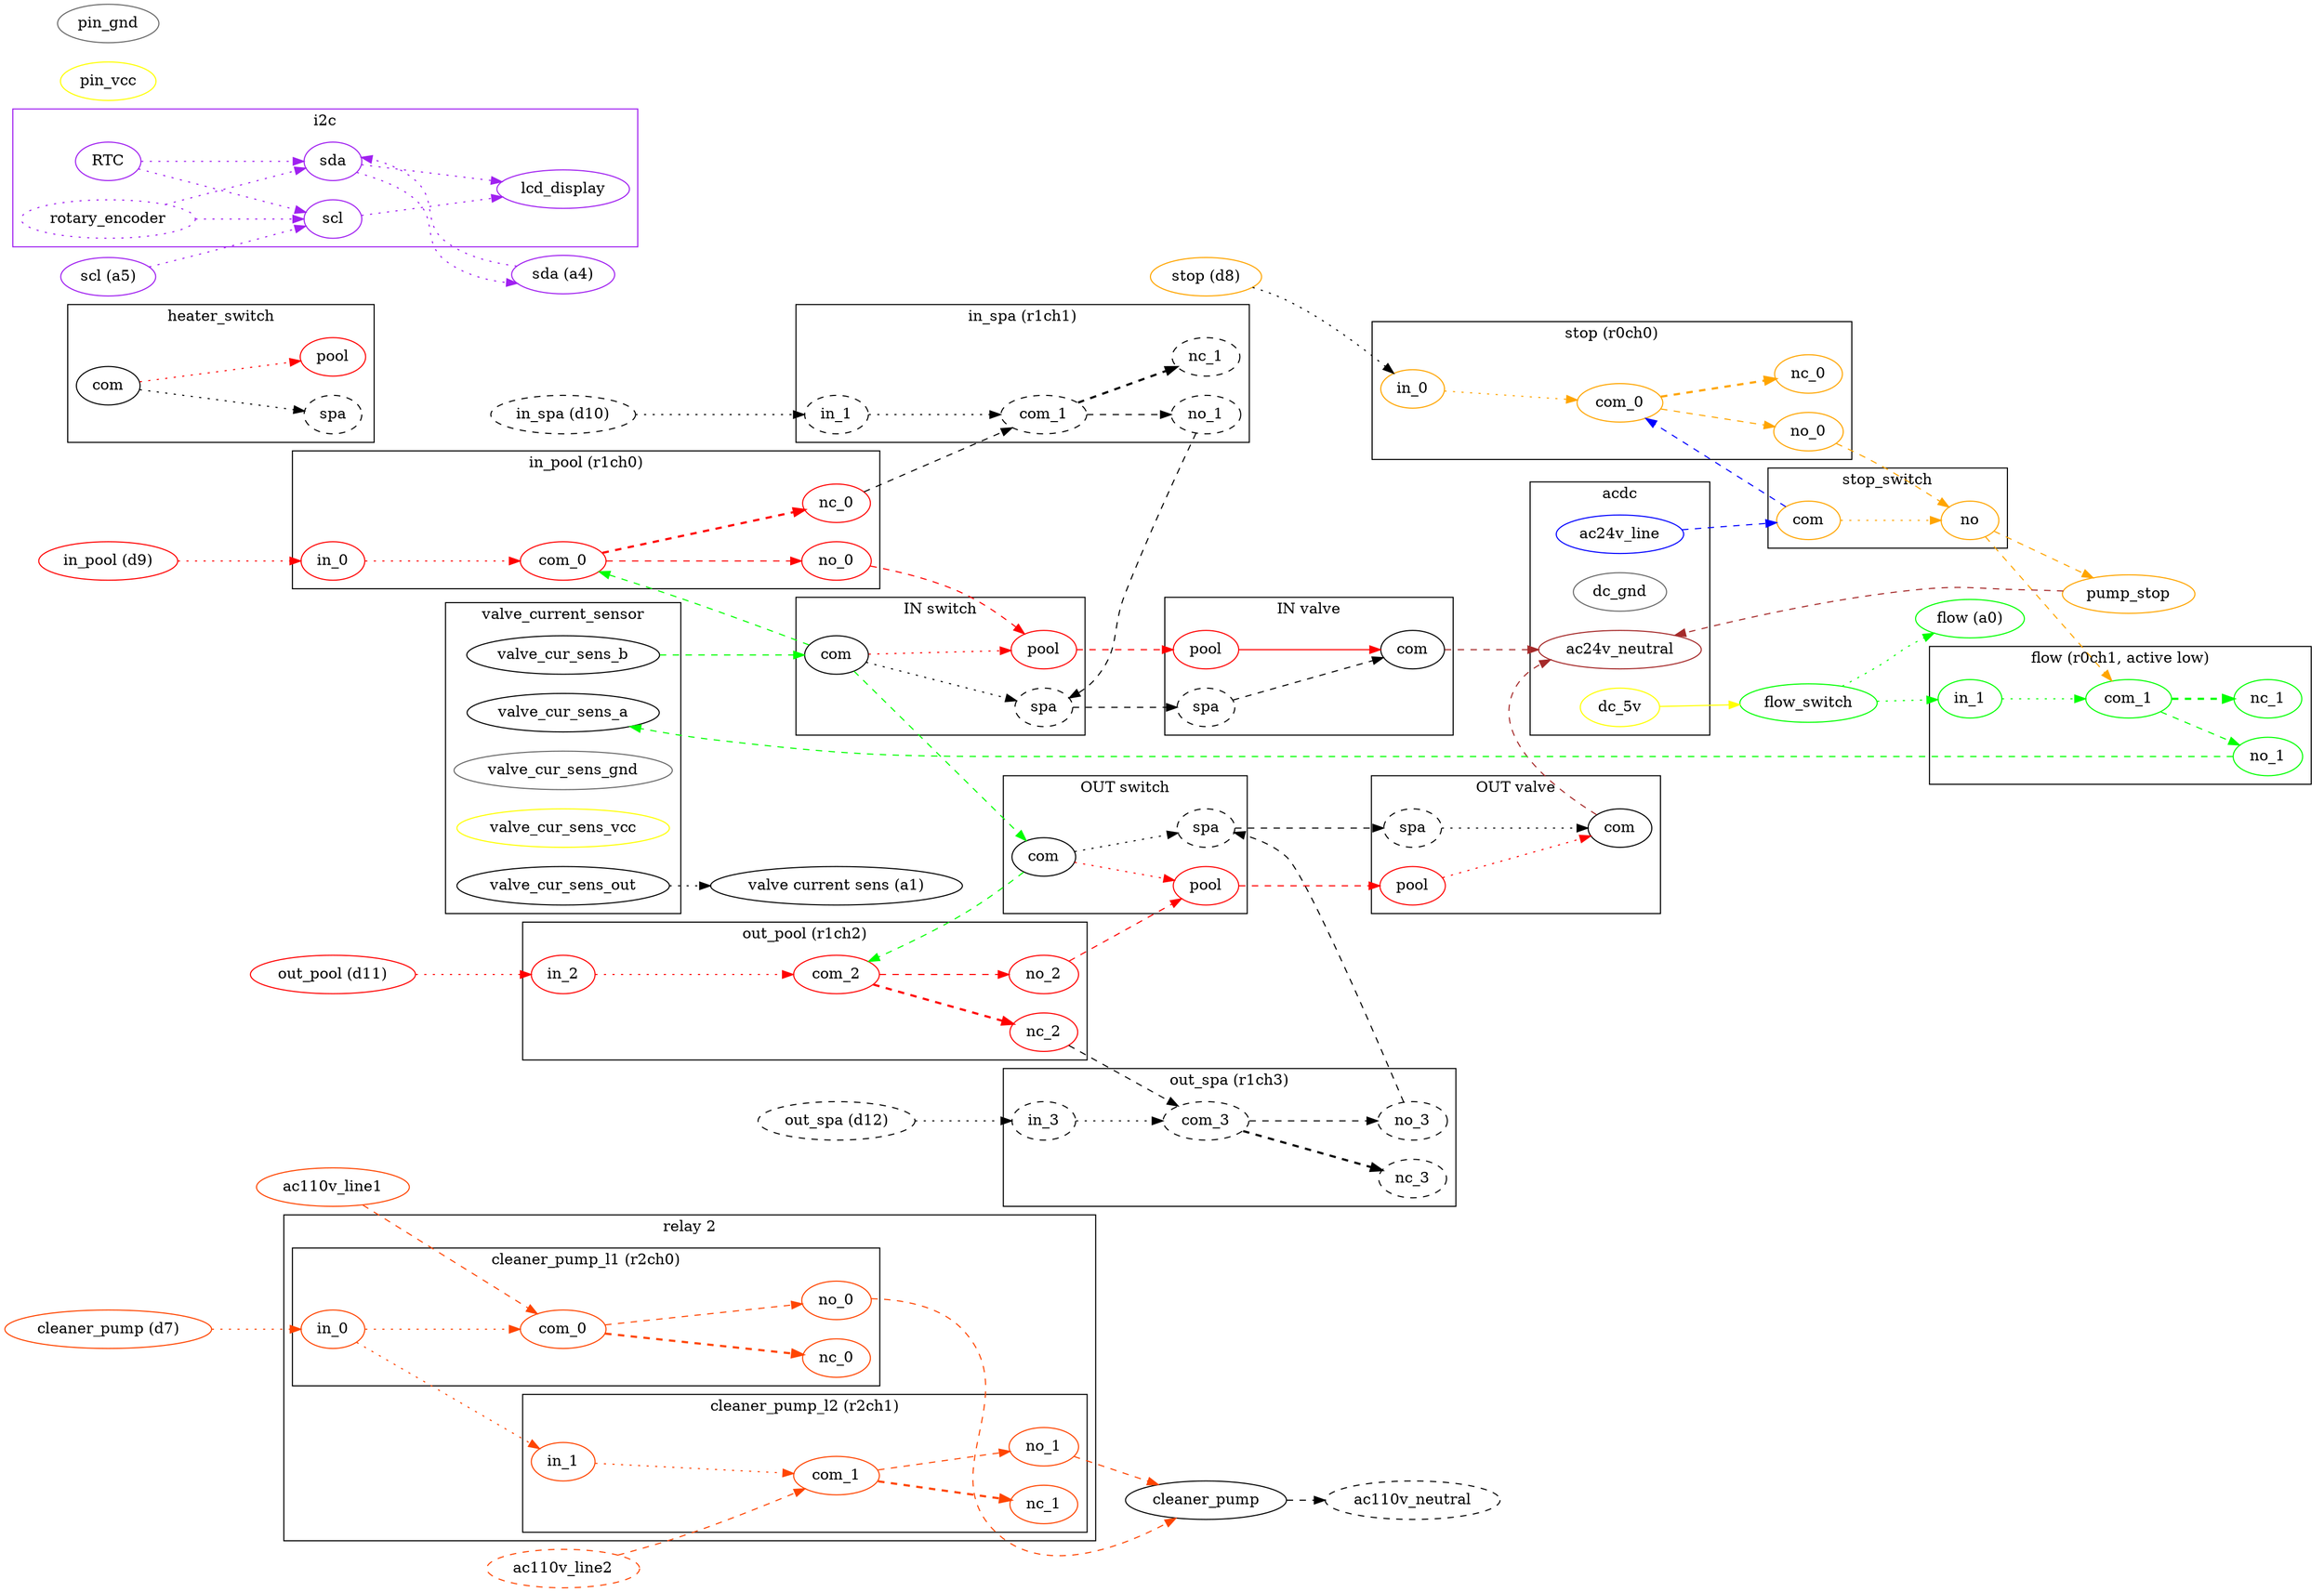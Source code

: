 digraph {
	rankdir=LR;

	// subgraph cluster_110v {
	// 	label="AC 110v"
		ac110v_line1 [color=orangered];
		ac110v_line2 [color=orangered, style=dashed];
		ac110v_neutral [style=dashed];

		// vsp_pump;
		cleaner_pump;
	// }

	// transformer;

	subgraph cluster_acdc {
		label="acdc";
		dc_5v [color=yellow];
		dc_gnd [color=dimgray];
		ac24v_line [color=blue];
		ac24v_neutral [color=brown];
	}

	// subgraph cluster_24v {
	// 	label="AC 24v";

		subgraph cluster_in_valve {
			label="IN valve";
			in_valve_red [color=red, label="pool"];
			in_valve_white [style=dashed, label="spa"];
			in_valve_black [label="com"];
			in_valve_red -> in_valve_black [color=red];
			in_valve_white -> in_valve_black [style=dashed];
		}
		subgraph cluster_out_valve {
			label="OUT valve";
			out_valve_red [color=red, label="pool"];
			out_valve_white [style=dashed, label="spa"];
			out_valve_black [label="com"];
			out_valve_red -> out_valve_black [color=red, style=dotted];
			out_valve_white -> out_valve_black [style=dotted];
		}

		subgraph cluster_in_switch {
			label="IN switch";
			in_switch_red [color=red, label="pool"];
			in_switch_white [style=dashed, label="spa"];
			in_switch_com [label="com"];

			in_switch_com -> in_switch_red [color=red, style=dotted];
			in_switch_com -> in_switch_white [style=dotted];
		}
		subgraph cluster_out_switch {
			label="OUT switch";
			out_switch_red [color=red, label="pool"];
			out_switch_white [style=dashed, label="spa"];
			out_switch_com [label="com"];

			out_switch_com -> out_switch_red [color=red, style=dotted];
			out_switch_com -> out_switch_white [style=dotted];
		}

		subgraph cluster_stop_switch {
			label="stop_switch";
			stop_switch_com [label="com", color=orange];
			stop_switch_no [label="no", color=orange];

			stop_switch_com -> stop_switch_no [style=dotted, color=orange];
		}
		subgraph cluster_heater_switch {
			label="heater_switch";
			heater_switch_com [label="com"];
			heater_switch_spa [style=dashed, label="spa"];
			heater_switch_pool [color=red, label="pool"];

			heater_switch_com -> heater_switch_pool [color=red, style=dotted];
			heater_switch_com -> heater_switch_spa [style=dotted];
		}
		pump_stop [color=orange];

		// wires DONE:
		in_valve_black -> ac24v_neutral [style=dashed, color=brown];
		out_valve_black -> ac24v_neutral [style=dashed, color=brown];
		ac24v_line -> stop_switch_com [style=dashed, color=blue];
		stop_switch_no -> pump_stop [style=dashed, color=orange, weight=0];
		// stop_switch_no -> in_switch_com [style=dashed, color=orange];
		// stop_switch_no -> out_switch_com [style=dashed, color=orange];
		in_switch_red -> in_valve_red [style=dashed, color=red];
		in_switch_white -> in_valve_white [style=dashed];
		out_switch_red -> out_valve_red [style=dashed, color=red];
		out_switch_white -> out_valve_white [style=dashed];
		pump_stop -> ac24v_neutral [style=dashed, color=brown, weight=0];
	// }

	// subgraph cluster_5v {
		// label="DC 5v";
		// subgraph cluster_arduino {
			// label="arduino";
		
			// pin_d1;
			// pin_d2;
			// pin_d3;
			// pin_d4;
			// pin_d5;
			// pin_d6;
			pin_d7 [color=orangered, label="cleaner_pump (d7)"];
			pin_d8 [color=orange, label="stop (d8)"];
			pin_d9 [color=red, label="in_pool (d9)"];
			pin_d10 [style=dashed, label="in_spa (d10)"];
			pin_d11 [color=red, label="out_pool (d11)"];
			pin_d12 [style=dashed, label="out_spa (d12)"];
			pin_a0 [color=green, label="flow (a0)"];
			pin_a1 [label="valve current sens (a1)"];
			// pin_a2;
			// pin_a3;
			pin_a4 [color=purple, label="sda (a4)"];
			pin_a5 [color=purple, label="scl (a5)"];
			// pin_a6;
			// pin_a7;
			pin_vcc [color=yellow];
			pin_gnd [color=dimgray];
		// }

		flow_switch [color=green];

		subgraph  cluster_i2c {
			label="i2c";
			color=purple;
			sda [color=purple];
			scl [color=purple];

			RTC [color=purple];
			lcd_display [color=purple];
			rotary_encoder [color=purple, style=dotted];

			sda -> lcd_display [color=purple, style=dotted];
			scl -> lcd_display [color=purple, style=dotted];
			RTC, rotary_encoder -> sda [color=purple, style=dotted];
			RTC, rotary_encoder -> scl [color=purple, style=dotted];
		}
		pin_a4 -> sda [color=purple, style=dotted];
		sda -> pin_a4 [color=purple, style=dotted];
		pin_a5 -> scl [color=purple, style=dotted];
		// scl -> pin_a5 [color=purple, style=dotted];
		

		dc_5v -> flow_switch [color=yellow, weight=0];
	
		// dc_5v -> pin_vcc [color=yellow];
		// pin_gnd -> dc_gnd [color=dimgray];
		flow_switch -> pin_a0 [style=dotted, color=green, weight=0];
	// }

	// subgraph cluster_relay_0 {
		// label="relay 0";
		// r0_dc_in [color=yellow];
		// r0_dc_gnd [color=dimgray];

		subgraph cluster_r0ch0 {
			label="stop (r0ch0)";
			r0_in_0 [color=orange, label="in_0"];
			r0_com_0 [color=orange, label="com_0"];
			r0_no_0 [color=orange, label="no_0"];
			r0_nc_0 [color=orange, label="nc_0"];
		}
		subgraph cluster_r0ch1 {
			label="flow (r0ch1, active low)";
			r0_in_1 [color=green, label="in_1"];
			r0_com_1 [color=green, label="com_1"];
			r0_no_1 [color=green, label="no_1"];
			r0_nc_1 [color=green, label="nc_1"];
		}
		
		// subgraph cluster_r0ch2 {
		// 	label="ch1";
		// 	r0_in_2;
		// 	r0_com_2;
		// 	r0_no_2;
		// 	r0_nc_2;
		
		// }
		// subgraph cluster_r0ch3 {
		// 	label="ch3";
		// 	r0_in_3;
		// 	r0_com_3;
		// 	r0_no_3;
		// 	r0_nc_3;
		// }
		
		# ch0 is pump_stop
		r0_com_0 -> r0_nc_0 [color=orange, style=dashed, penwidth=2];
		r0_com_0 -> r0_no_0 [color=orange, style=dashed];
		r0_in_0 -> r0_com_0 [color=orange, style=dotted];
		

		# ch1 is flow switch
		r0_com_1 -> r0_nc_1 [color=green, style=dashed, penwidth=2];
		r0_com_1 -> r0_no_1 [color=green, style=dashed];
		r0_in_1 -> r0_com_1 [color=green, style=dotted];
		
		// r0_com_2 -> r0_nc_2 [style=dashed, penwidth=2];
		// r0_com_2 -> r0_no_2 [style=dashed];
		// r0_in_2 -> r0_com_2 [style=dotted];
		
		// r0_com_3 -> r0_nc_3 [style=dashed, penwidth=2];
		// r0_com_3 -> r0_no_3 [style=dashed];
		// r0_in_3 -> r0_com_3 [style=dotted];

	// }

	// subgraph cluster_relay_1 {
	// 	label="relay 1";
		// r1_dc_in [color=yellow];
		// r1_dc_gnd [color=dimgray];

		subgraph cluster_r1ch0 {
			label="in_pool (r1ch0)";
			r1_in_0 [color=red, label="in_0"];
			r1_com_0 [color=red, label="com_0"];
			r1_no_0 [color=red, label="no_0"];
			r1_nc_0 [color=red, label="nc_0"];
		}
		subgraph cluster_r1ch1 {
			label="in_spa (r1ch1)";
			r1_in_1 [style=dashed, label="in_1"];
			r1_com_1 [style=dashed, label="com_1"];
			r1_no_1 [style=dashed, label="no_1"];
			r1_nc_1 [style=dashed, label="nc_1"];
		}
		subgraph cluster_r1ch2 {
			label="out_pool (r1ch2)";
			r1_in_2 [color=red, label="in_2"];
			r1_com_2 [color=red, label="com_2"];
			r1_no_2 [color=red, label="no_2"];
			r1_nc_2 [color=red, label="nc_2"];
		}
		subgraph cluster_r1ch3 {
			label="out_spa (r1ch3)";
			r1_in_3 [style=dashed, label="in_3"];
			r1_com_3 [style=dashed, label="com_3"];
			r1_no_3 [style=dashed, label="no_3"];
			r1_nc_3 [style=dashed, label="nc_3"];
		}
		// ch0 is in valve red (pool)
		r1_com_0 -> r1_nc_0 [color=red, style=dashed, penwidth=2];
		r1_com_0 -> r1_no_0 [color=red, style=dashed];
		r1_in_0 -> r1_com_0 [color=red, style=dotted];
		
		// ch1 is in valve white (spa)
		r1_com_1 -> r1_nc_1 [style=dashed, penwidth=2];
		r1_com_1 -> r1_no_1 [style=dashed];
		r1_in_1 -> r1_com_1 [style=dotted];
		
		// ch2 is out red (pool)
		r1_com_2 -> r1_nc_2 [color=red, style=dashed, penwidth=2];
		r1_com_2 -> r1_no_2 [color=red, style=dashed];
		r1_in_2 -> r1_com_2 [color=red, style=dotted];
		
		// ch3 is out white (spa)
		r1_com_3 -> r1_nc_3 [style=dashed, penwidth=2];
		r1_com_3 -> r1_no_3 [style=dashed];
		r1_in_3 -> r1_com_3 [style=dotted];

		// Partial feedback for exclusive operation
		r1_nc_0 -> r1_com_1 [style=dashed];
		r1_nc_2 -> r1_com_3 [style=dashed];
	// }

	subgraph cluster_relay_2 {
		label="relay 2";
		// r2_dc_in [color=yellow];
		// r2_dc_gnd [color=dimgray];

		subgraph cluster_r2ch0 {
			label="cleaner_pump_l1 (r2ch0)";
			r2_in_0 [color=orangered, label="in_0"];
			r2_com_0 [color=orangered, label="com_0"];
			r2_no_0 [color=orangered, label="no_0"];
			r2_nc_0 [color=orangered, label="nc_0"];
		}
		subgraph cluster_r2ch1 {
			label="cleaner_pump_l2 (r2ch1)";
			r2_in_1 [color=orangered, label="in_1"];
			r2_com_1 [color=orangered, label="com_1"];
			r2_no_1 [color=orangered, label="no_1"];
			r2_nc_1 [color=orangered, label="nc_1"];
		}
		// subgraph cluster_r2ch2 {
		// 	label="ch1";
		// 	r2_in_2;
		// 	r2_com_2;
		// 	r2_no_2;
		// 	r2_nc_2;
		
		// }
		// subgraph cluster_r2ch3 {
		// 	label="ch3";
		// 	r2_in_3;
		// 	r2_com_3;
		// 	r2_no_3;
		// 	r2_nc_3;
		// }
		# ch0 is flow switch
		r2_com_0 -> r2_nc_0 [color=orangered, style=dashed, penwidth=2];
		r2_com_0 -> r2_no_0 [color=orangered, style=dashed];
		r2_in_0 -> r2_com_0 [color=orangered, style=dotted];
		
		# ch2 is pump_stop
		r2_com_1 -> r2_nc_1 [color=orangered, style=dashed, penwidth=2];
		r2_com_1 -> r2_no_1 [color=orangered, style=dashed];
		r2_in_1 -> r2_com_1 [color=orangered, style=dotted];
		
		// r2_com_2 -> r2_nc_2 [style=dashed, penwidth=2];
		// r2_com_2 -> r2_no_2 [style=dashed];
		// r2_in_2 -> r2_com_2 [style=dotted];
		
		// r2_com_3 -> r2_nc_3 [style=dashed, penwidth=2];
		// r2_com_3 -> r2_no_3 [style=dashed];
		// r2_in_3 -> r2_com_3 [style=dotted];

	}

	subgraph cluster_valve_current_sensor {
		label="valve_current_sensor";
		valve_cur_sens_a;
		valve_cur_sens_b;
		valve_cur_sens_gnd [color=dimgray];
		valve_cur_sens_vcc [color=yellow];
		valve_cur_sens_out;
	}

	valve_cur_sens_out -> pin_a1 [style=dotted];

	// ac110v_line1 -> transformer [style=dashed];
	// transformer -> ac110v_neutral [style=dashed];
	// transformer -> ac24v_line [style=dashed, color=blue];
	// ac24v_neutral -> transformer [style=dashed, color=brown];

	// cleaner_pump -> ac110v_neutral [style=dashed];

	// dc_5v -> r0_dc_in [color=yellow];
	// r0_dc_gnd -> dc_gnd [color=dimgray];
	// dc_5v -> r1_dc_in [color=yellow];
	// r1_dc_gnd -> dc_gnd [color=dimgray];

	pin_d8 -> r0_in_0 [style=dotted];
	pin_d9 -> r1_in_0 [style=dotted, color=red];
	pin_d10 -> r1_in_1 [style=dotted];
	pin_d11 -> r1_in_2 [style=dotted, color=red];
	pin_d12 -> r1_in_3 [style=dotted];
	
	r1_no_0 -> in_switch_red [style=dashed, color=red];
	r1_no_1 -> in_switch_white [style=dashed];
	r1_no_2 -> out_switch_red [style=dashed, color=red];
	r1_no_3 -> out_switch_white [style=dashed];

	stop_switch_no -> r0_com_1 [style=dashed, color=orange];
	flow_switch -> r0_in_1 [style=dotted, color=green, weight=0];
	r0_no_1 -> valve_cur_sens_a [style=dashed, color=green];

	stop_switch_com -> r0_com_0 [style=dashed, color=blue];
	r0_no_0 -> stop_switch_no [style=dashed, color=orange];
	// stop_switch_no -> valve_cur_sens_a [style=dashed, color=orange];
	valve_cur_sens_b -> in_switch_com [style=dashed, color=green];
	in_switch_com -> out_switch_com [style=dashed, color=green];
	in_switch_com -> r1_com_0 [style=dashed, color=green];
	out_switch_com -> r1_com_2 [style=dashed, color=green];
	// r1_com_0 -> r1_com_2 [color=green, style=dashed];

	// pump_stop -> vsp_pump [style=dotted, color=orange, weight=0];
	ac110v_line1 -> r2_com_0 [style=dashed, color=orangered];
	ac110v_line2 -> r2_com_1 [style=dashed, color=orangered];
	r2_in_0 -> r2_in_1 [style=dotted, color=orangered];
	r2_no_0 -> cleaner_pump [color=orangered, style=dashed];
	r2_no_1 -> cleaner_pump [color=orangered, style=dashed];
	cleaner_pump -> ac110v_neutral [style=dashed];

	pin_d7 -> r2_in_0 [style=dotted, color=orangered];
}
